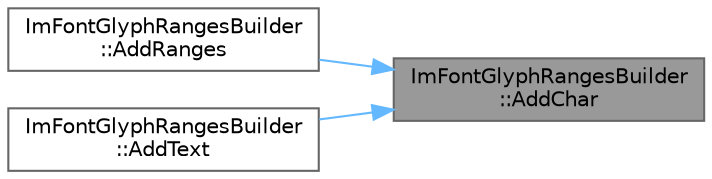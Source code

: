 digraph "ImFontGlyphRangesBuilder::AddChar"
{
 // LATEX_PDF_SIZE
  bgcolor="transparent";
  edge [fontname=Helvetica,fontsize=10,labelfontname=Helvetica,labelfontsize=10];
  node [fontname=Helvetica,fontsize=10,shape=box,height=0.2,width=0.4];
  rankdir="RL";
  Node1 [id="Node000001",label="ImFontGlyphRangesBuilder\l::AddChar",height=0.2,width=0.4,color="gray40", fillcolor="grey60", style="filled", fontcolor="black",tooltip=" "];
  Node1 -> Node2 [id="edge1_Node000001_Node000002",dir="back",color="steelblue1",style="solid",tooltip=" "];
  Node2 [id="Node000002",label="ImFontGlyphRangesBuilder\l::AddRanges",height=0.2,width=0.4,color="grey40", fillcolor="white", style="filled",URL="$struct_im_font_glyph_ranges_builder.html#ac28bc574d4d34d3a2889cda34470ae71",tooltip=" "];
  Node1 -> Node3 [id="edge2_Node000001_Node000003",dir="back",color="steelblue1",style="solid",tooltip=" "];
  Node3 [id="Node000003",label="ImFontGlyphRangesBuilder\l::AddText",height=0.2,width=0.4,color="grey40", fillcolor="white", style="filled",URL="$struct_im_font_glyph_ranges_builder.html#ade9770bde0f63b4630df30402f3619cf",tooltip=" "];
}
